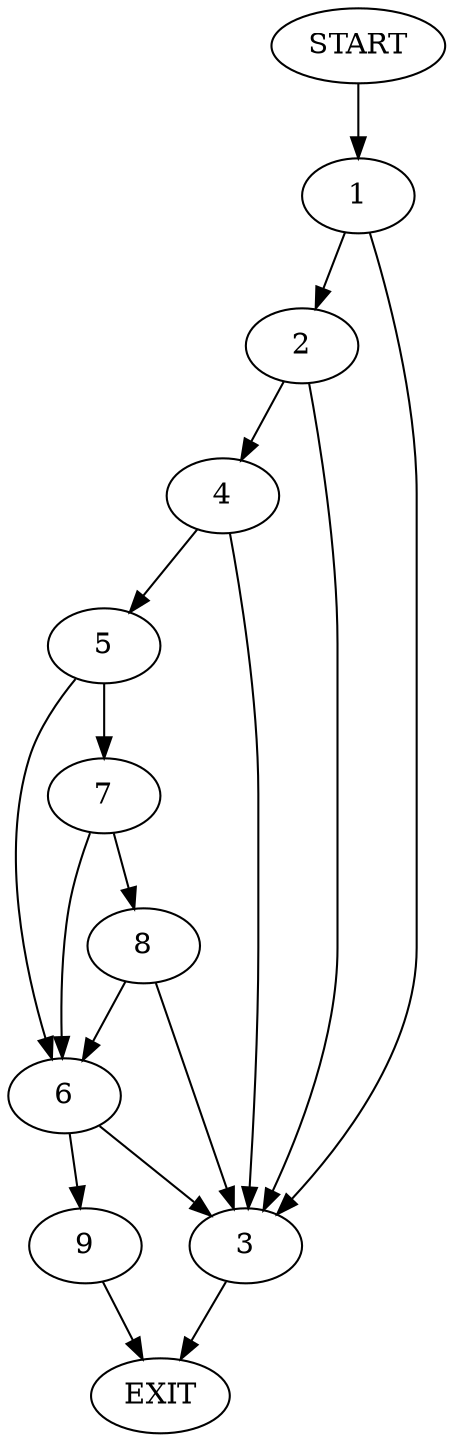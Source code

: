 digraph {
0 [label="START"]
10 [label="EXIT"]
0 -> 1
1 -> 2
1 -> 3
3 -> 10
2 -> 3
2 -> 4
4 -> 3
4 -> 5
5 -> 6
5 -> 7
7 -> 6
7 -> 8
6 -> 9
6 -> 3
8 -> 6
8 -> 3
9 -> 10
}
